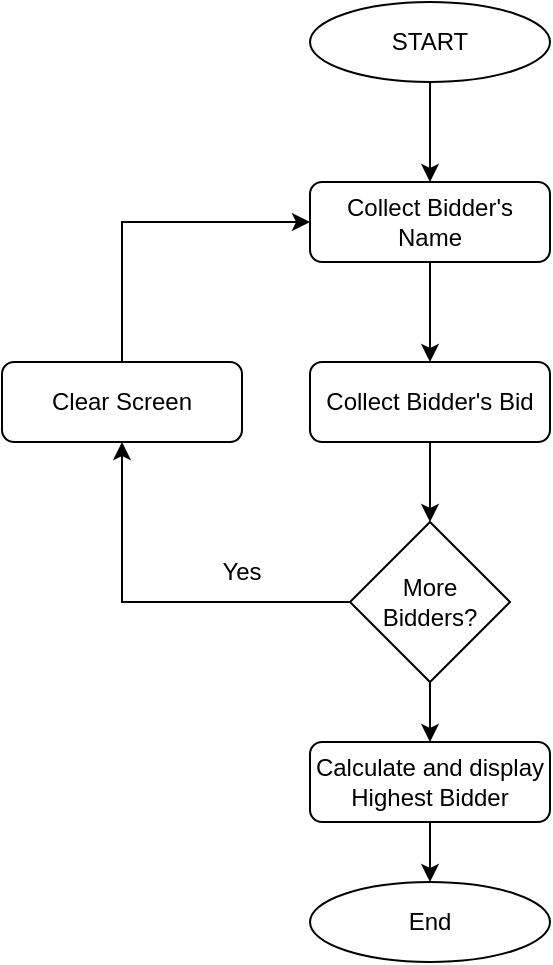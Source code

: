 <mxfile version="16.5.4" type="github">
  <diagram id="Y5Lr0OhhB_XhQnfZ9CLR" name="Page-1">
    <mxGraphModel dx="1422" dy="752" grid="1" gridSize="10" guides="1" tooltips="1" connect="1" arrows="1" fold="1" page="1" pageScale="1" pageWidth="827" pageHeight="1169" math="0" shadow="0">
      <root>
        <mxCell id="0" />
        <mxCell id="1" parent="0" />
        <mxCell id="mlamauV0F4cwYC3OsQqX-9" value="" style="edgeStyle=orthogonalEdgeStyle;rounded=0;orthogonalLoop=1;jettySize=auto;html=1;" edge="1" parent="1" source="mlamauV0F4cwYC3OsQqX-1" target="mlamauV0F4cwYC3OsQqX-3">
          <mxGeometry relative="1" as="geometry" />
        </mxCell>
        <mxCell id="mlamauV0F4cwYC3OsQqX-1" value="Collect Bidder&#39;s Name" style="rounded=1;whiteSpace=wrap;html=1;" vertex="1" parent="1">
          <mxGeometry x="354" y="110" width="120" height="40" as="geometry" />
        </mxCell>
        <mxCell id="mlamauV0F4cwYC3OsQqX-8" value="" style="edgeStyle=orthogonalEdgeStyle;rounded=0;orthogonalLoop=1;jettySize=auto;html=1;" edge="1" parent="1" source="mlamauV0F4cwYC3OsQqX-2" target="mlamauV0F4cwYC3OsQqX-1">
          <mxGeometry relative="1" as="geometry" />
        </mxCell>
        <mxCell id="mlamauV0F4cwYC3OsQqX-2" value="START" style="ellipse;whiteSpace=wrap;html=1;" vertex="1" parent="1">
          <mxGeometry x="354" y="20" width="120" height="40" as="geometry" />
        </mxCell>
        <mxCell id="mlamauV0F4cwYC3OsQqX-10" value="" style="edgeStyle=orthogonalEdgeStyle;rounded=0;orthogonalLoop=1;jettySize=auto;html=1;" edge="1" parent="1" source="mlamauV0F4cwYC3OsQqX-3" target="mlamauV0F4cwYC3OsQqX-4">
          <mxGeometry relative="1" as="geometry" />
        </mxCell>
        <mxCell id="mlamauV0F4cwYC3OsQqX-3" value="Collect Bidder&#39;s Bid" style="rounded=1;whiteSpace=wrap;html=1;" vertex="1" parent="1">
          <mxGeometry x="354" y="200" width="120" height="40" as="geometry" />
        </mxCell>
        <mxCell id="mlamauV0F4cwYC3OsQqX-6" style="edgeStyle=orthogonalEdgeStyle;rounded=0;orthogonalLoop=1;jettySize=auto;html=1;" edge="1" parent="1" source="mlamauV0F4cwYC3OsQqX-4" target="mlamauV0F4cwYC3OsQqX-5">
          <mxGeometry relative="1" as="geometry" />
        </mxCell>
        <mxCell id="mlamauV0F4cwYC3OsQqX-13" value="" style="edgeStyle=orthogonalEdgeStyle;rounded=0;orthogonalLoop=1;jettySize=auto;html=1;" edge="1" parent="1" source="mlamauV0F4cwYC3OsQqX-4" target="mlamauV0F4cwYC3OsQqX-12">
          <mxGeometry relative="1" as="geometry" />
        </mxCell>
        <mxCell id="mlamauV0F4cwYC3OsQqX-4" value="More Bidders?" style="rhombus;whiteSpace=wrap;html=1;" vertex="1" parent="1">
          <mxGeometry x="374" y="280" width="80" height="80" as="geometry" />
        </mxCell>
        <mxCell id="mlamauV0F4cwYC3OsQqX-7" style="edgeStyle=orthogonalEdgeStyle;rounded=0;orthogonalLoop=1;jettySize=auto;html=1;entryX=0;entryY=0.5;entryDx=0;entryDy=0;exitX=0.5;exitY=0;exitDx=0;exitDy=0;" edge="1" parent="1" source="mlamauV0F4cwYC3OsQqX-5" target="mlamauV0F4cwYC3OsQqX-1">
          <mxGeometry relative="1" as="geometry" />
        </mxCell>
        <mxCell id="mlamauV0F4cwYC3OsQqX-5" value="Clear Screen" style="rounded=1;whiteSpace=wrap;html=1;" vertex="1" parent="1">
          <mxGeometry x="200" y="200" width="120" height="40" as="geometry" />
        </mxCell>
        <mxCell id="mlamauV0F4cwYC3OsQqX-11" value="Yes" style="text;html=1;strokeColor=none;fillColor=none;align=center;verticalAlign=middle;whiteSpace=wrap;rounded=0;" vertex="1" parent="1">
          <mxGeometry x="290" y="290" width="60" height="30" as="geometry" />
        </mxCell>
        <mxCell id="mlamauV0F4cwYC3OsQqX-15" value="" style="edgeStyle=orthogonalEdgeStyle;rounded=0;orthogonalLoop=1;jettySize=auto;html=1;" edge="1" parent="1" source="mlamauV0F4cwYC3OsQqX-12" target="mlamauV0F4cwYC3OsQqX-14">
          <mxGeometry relative="1" as="geometry" />
        </mxCell>
        <mxCell id="mlamauV0F4cwYC3OsQqX-12" value="Calculate and display Highest Bidder" style="rounded=1;whiteSpace=wrap;html=1;" vertex="1" parent="1">
          <mxGeometry x="354" y="390" width="120" height="40" as="geometry" />
        </mxCell>
        <mxCell id="mlamauV0F4cwYC3OsQqX-14" value="End" style="ellipse;whiteSpace=wrap;html=1;" vertex="1" parent="1">
          <mxGeometry x="354" y="460" width="120" height="40" as="geometry" />
        </mxCell>
      </root>
    </mxGraphModel>
  </diagram>
</mxfile>

